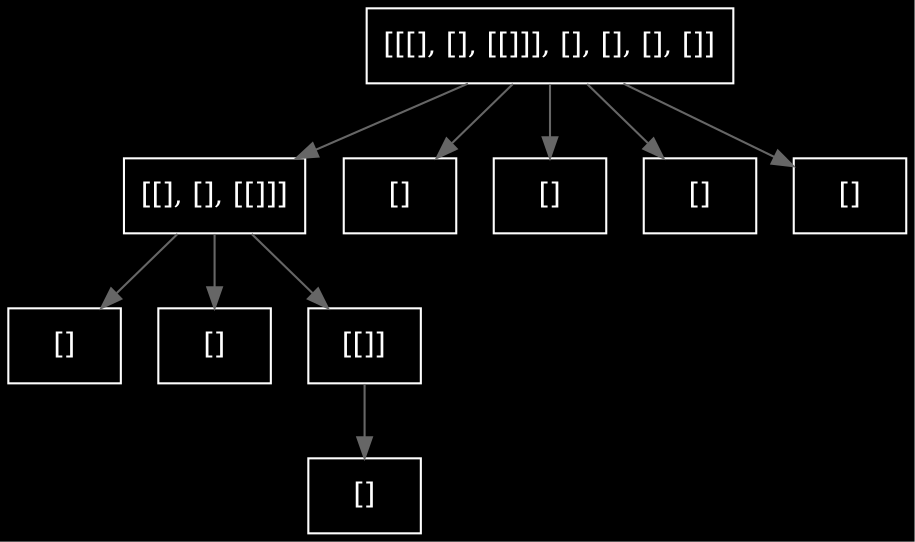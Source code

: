 digraph multinumber {
	graph [bgcolor=black]
	node [fontcolor=white]
	node [color=white]
	node [shape=rest]
	edge [color="#666666"]
	edge [arrowsize=1]
	0 [label="[[[], [], [[]]], [], [], [], []]"]
	0.0 [label="[[], [], [[]]]"]
	0 -> 0.0
	"0.0.0" [label="[]"]
	0.0 -> "0.0.0"
	"0.0.1" [label="[]"]
	0.0 -> "0.0.1"
	"0.0.2" [label="[[]]"]
	0.0 -> "0.0.2"
	"0.0.2.0" [label="[]"]
	"0.0.2" -> "0.0.2.0"
	0.1 [label="[]"]
	0 -> 0.1
	0.2 [label="[]"]
	0 -> 0.2
	0.3 [label="[]"]
	0 -> 0.3
	0.4 [label="[]"]
	0 -> 0.4
}
